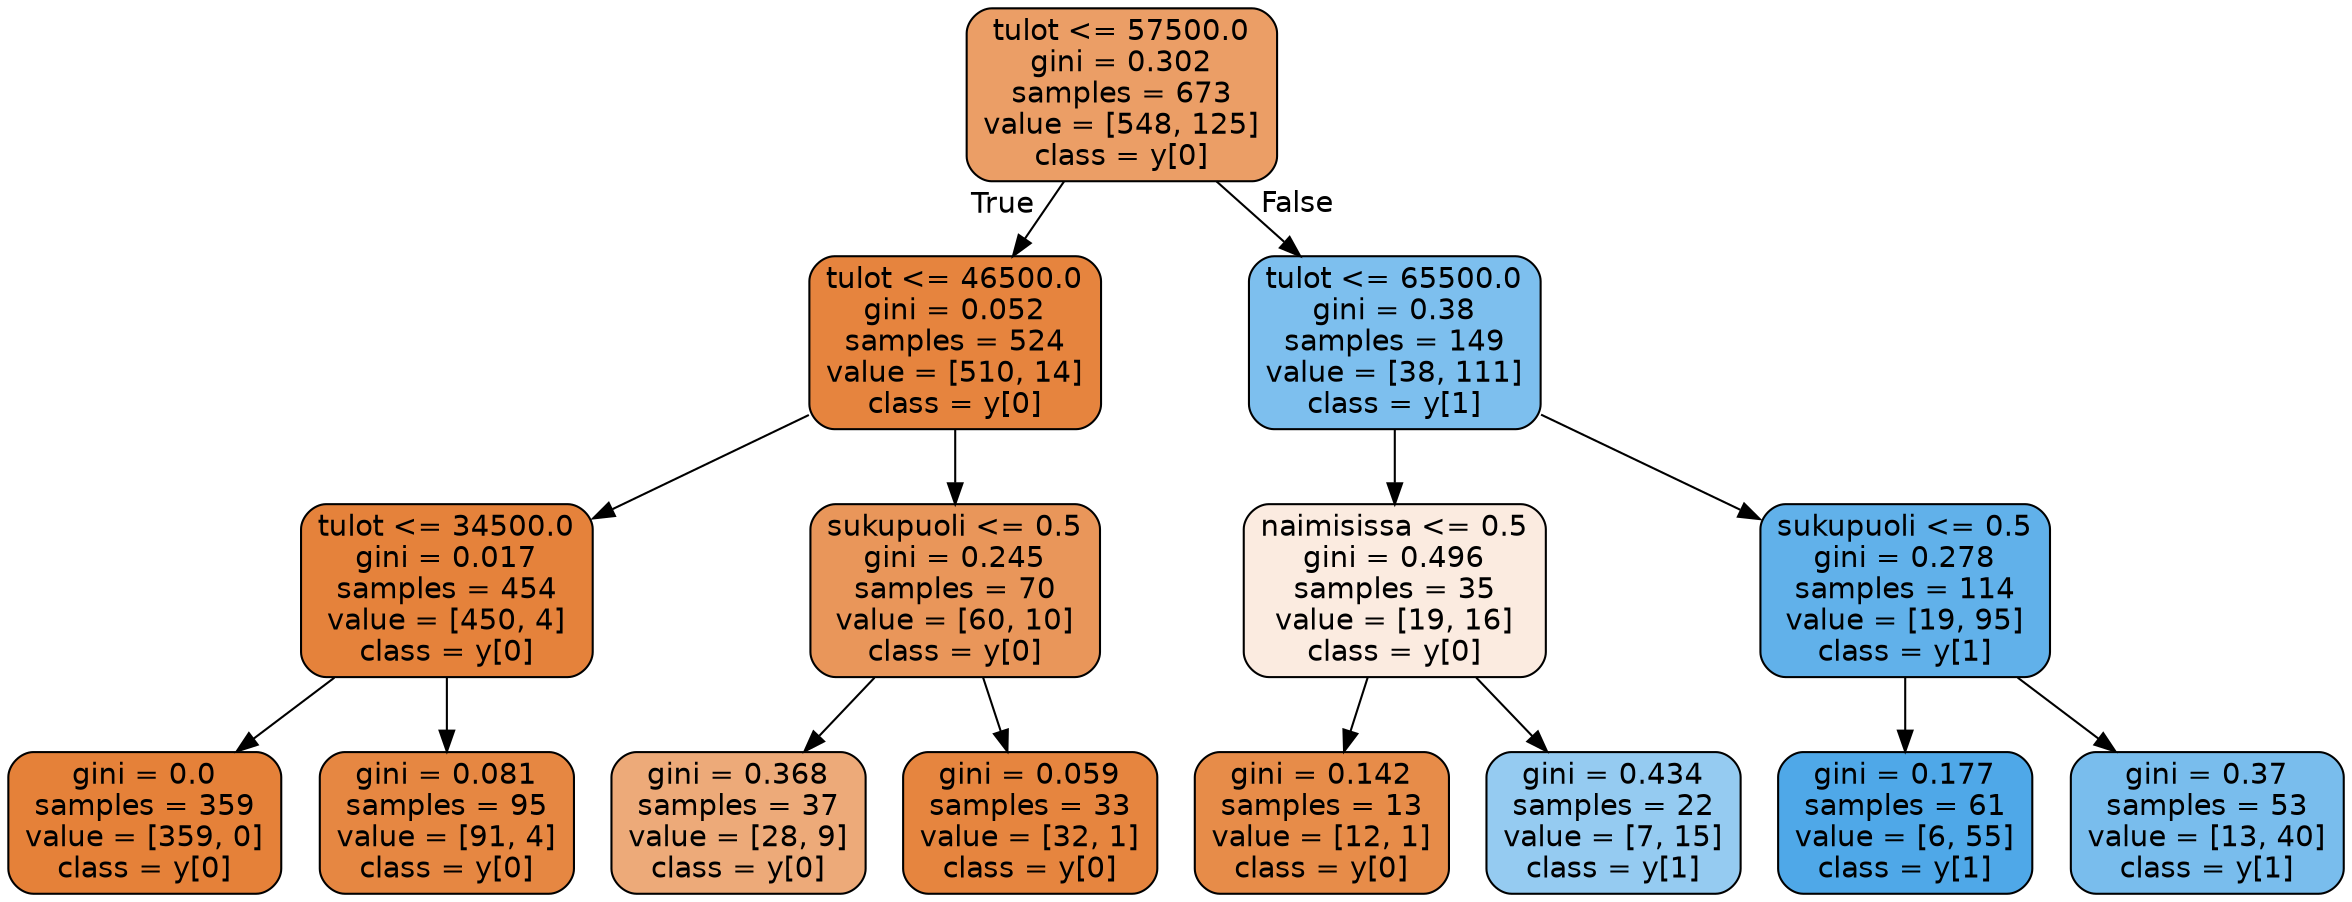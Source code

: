 digraph Tree {
node [shape=box, style="filled, rounded", color="black", fontname=helvetica] ;
edge [fontname=helvetica] ;
0 [label="tulot <= 57500.0\ngini = 0.302\nsamples = 673\nvalue = [548, 125]\nclass = y[0]", fillcolor="#eb9e66"] ;
1 [label="tulot <= 46500.0\ngini = 0.052\nsamples = 524\nvalue = [510, 14]\nclass = y[0]", fillcolor="#e6843e"] ;
0 -> 1 [labeldistance=2.5, labelangle=45, headlabel="True"] ;
2 [label="tulot <= 34500.0\ngini = 0.017\nsamples = 454\nvalue = [450, 4]\nclass = y[0]", fillcolor="#e5823b"] ;
1 -> 2 ;
3 [label="gini = 0.0\nsamples = 359\nvalue = [359, 0]\nclass = y[0]", fillcolor="#e58139"] ;
2 -> 3 ;
4 [label="gini = 0.081\nsamples = 95\nvalue = [91, 4]\nclass = y[0]", fillcolor="#e68742"] ;
2 -> 4 ;
5 [label="sukupuoli <= 0.5\ngini = 0.245\nsamples = 70\nvalue = [60, 10]\nclass = y[0]", fillcolor="#e9965a"] ;
1 -> 5 ;
6 [label="gini = 0.368\nsamples = 37\nvalue = [28, 9]\nclass = y[0]", fillcolor="#edaa79"] ;
5 -> 6 ;
7 [label="gini = 0.059\nsamples = 33\nvalue = [32, 1]\nclass = y[0]", fillcolor="#e6853f"] ;
5 -> 7 ;
8 [label="tulot <= 65500.0\ngini = 0.38\nsamples = 149\nvalue = [38, 111]\nclass = y[1]", fillcolor="#7dbfee"] ;
0 -> 8 [labeldistance=2.5, labelangle=-45, headlabel="False"] ;
9 [label="naimisissa <= 0.5\ngini = 0.496\nsamples = 35\nvalue = [19, 16]\nclass = y[0]", fillcolor="#fbebe0"] ;
8 -> 9 ;
10 [label="gini = 0.142\nsamples = 13\nvalue = [12, 1]\nclass = y[0]", fillcolor="#e78c49"] ;
9 -> 10 ;
11 [label="gini = 0.434\nsamples = 22\nvalue = [7, 15]\nclass = y[1]", fillcolor="#95cbf1"] ;
9 -> 11 ;
12 [label="sukupuoli <= 0.5\ngini = 0.278\nsamples = 114\nvalue = [19, 95]\nclass = y[1]", fillcolor="#61b1ea"] ;
8 -> 12 ;
13 [label="gini = 0.177\nsamples = 61\nvalue = [6, 55]\nclass = y[1]", fillcolor="#4fa8e8"] ;
12 -> 13 ;
14 [label="gini = 0.37\nsamples = 53\nvalue = [13, 40]\nclass = y[1]", fillcolor="#79bded"] ;
12 -> 14 ;
}